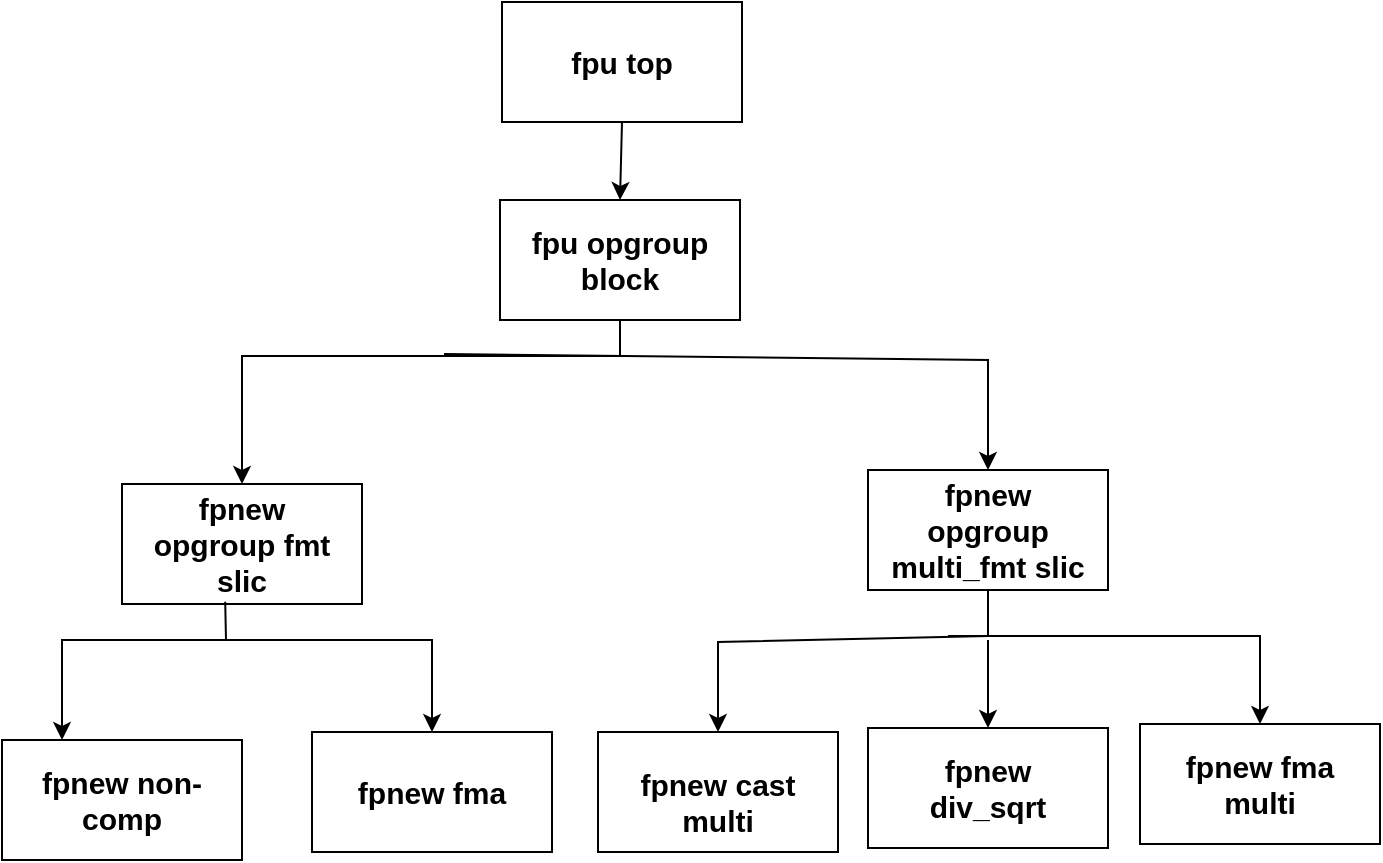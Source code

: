 <mxfile version="26.0.9">
  <diagram name="Page-1" id="lWrQ4EAAfbNxaAfVOQoC">
    <mxGraphModel dx="1808" dy="607" grid="0" gridSize="10" guides="1" tooltips="1" connect="1" arrows="1" fold="1" page="0" pageScale="1" pageWidth="850" pageHeight="1100" background="none" math="0" shadow="0">
      <root>
        <mxCell id="0" />
        <mxCell id="1" parent="0" />
        <mxCell id="wmvCU-1xR5RZZGSGPx9H-8" value="" style="rounded=0;whiteSpace=wrap;html=1;fontStyle=1;fontSize=15;" vertex="1" parent="1">
          <mxGeometry x="-370" y="550" width="120" height="60" as="geometry" />
        </mxCell>
        <mxCell id="wmvCU-1xR5RZZGSGPx9H-18" value="" style="group;fontStyle=1;fontSize=15;" vertex="1" connectable="0" parent="1">
          <mxGeometry x="-235" y="419" width="120" height="60" as="geometry" />
        </mxCell>
        <mxCell id="wmvCU-1xR5RZZGSGPx9H-9" value="" style="rounded=0;whiteSpace=wrap;html=1;fontStyle=1;fontSize=15;" vertex="1" parent="wmvCU-1xR5RZZGSGPx9H-18">
          <mxGeometry width="120" height="60" as="geometry" />
        </mxCell>
        <mxCell id="wmvCU-1xR5RZZGSGPx9H-15" value="fpnew opgroup multi_fmt slic" style="text;html=1;align=center;verticalAlign=middle;whiteSpace=wrap;rounded=0;fontStyle=1;fontSize=15;" vertex="1" parent="wmvCU-1xR5RZZGSGPx9H-18">
          <mxGeometry x="10" y="15" width="100" height="30" as="geometry" />
        </mxCell>
        <mxCell id="wmvCU-1xR5RZZGSGPx9H-19" value="" style="group;fontStyle=1;fontSize=15;" vertex="1" connectable="0" parent="1">
          <mxGeometry x="-668" y="554" width="120" height="60" as="geometry" />
        </mxCell>
        <mxCell id="wmvCU-1xR5RZZGSGPx9H-10" value="" style="rounded=0;whiteSpace=wrap;html=1;fontStyle=1;fontSize=15;" vertex="1" parent="wmvCU-1xR5RZZGSGPx9H-19">
          <mxGeometry width="120" height="60" as="geometry" />
        </mxCell>
        <mxCell id="wmvCU-1xR5RZZGSGPx9H-16" value="fpnew non-comp" style="text;html=1;align=center;verticalAlign=middle;whiteSpace=wrap;rounded=0;fontStyle=1;fontSize=15;" vertex="1" parent="wmvCU-1xR5RZZGSGPx9H-19">
          <mxGeometry x="10" y="15" width="100" height="30" as="geometry" />
        </mxCell>
        <mxCell id="wmvCU-1xR5RZZGSGPx9H-20" value="" style="group;fontStyle=1;fontSize=15;" vertex="1" connectable="0" parent="1">
          <mxGeometry x="-608" y="426" width="120" height="60" as="geometry" />
        </mxCell>
        <mxCell id="wmvCU-1xR5RZZGSGPx9H-6" value="" style="rounded=0;whiteSpace=wrap;html=1;fontStyle=1;fontSize=15;" vertex="1" parent="wmvCU-1xR5RZZGSGPx9H-20">
          <mxGeometry width="120" height="60" as="geometry" />
        </mxCell>
        <mxCell id="wmvCU-1xR5RZZGSGPx9H-14" value="fpnew opgroup fmt slic" style="text;html=1;align=center;verticalAlign=middle;whiteSpace=wrap;rounded=0;fontStyle=1;fontSize=15;" vertex="1" parent="wmvCU-1xR5RZZGSGPx9H-20">
          <mxGeometry x="10" y="15" width="100" height="30" as="geometry" />
        </mxCell>
        <mxCell id="wmvCU-1xR5RZZGSGPx9H-21" value="" style="group;fontStyle=1;fontSize=15;" vertex="1" connectable="0" parent="1">
          <mxGeometry x="-513" y="550" width="120" height="60" as="geometry" />
        </mxCell>
        <mxCell id="wmvCU-1xR5RZZGSGPx9H-7" value="" style="rounded=0;whiteSpace=wrap;html=1;fontStyle=1;fontSize=15;" vertex="1" parent="wmvCU-1xR5RZZGSGPx9H-21">
          <mxGeometry width="120" height="60" as="geometry" />
        </mxCell>
        <mxCell id="wmvCU-1xR5RZZGSGPx9H-17" value="fpnew fma" style="text;html=1;align=center;verticalAlign=middle;whiteSpace=wrap;rounded=0;fontStyle=1;fontSize=15;" vertex="1" parent="wmvCU-1xR5RZZGSGPx9H-21">
          <mxGeometry x="10" y="15" width="100" height="30" as="geometry" />
        </mxCell>
        <mxCell id="wmvCU-1xR5RZZGSGPx9H-23" value="fpnew cast multi" style="text;html=1;align=center;verticalAlign=middle;whiteSpace=wrap;rounded=0;fontStyle=1;fontSize=15;" vertex="1" parent="1">
          <mxGeometry x="-360" y="570" width="100" height="30" as="geometry" />
        </mxCell>
        <mxCell id="wmvCU-1xR5RZZGSGPx9H-26" value="" style="endArrow=classic;html=1;rounded=0;exitX=0.5;exitY=1;exitDx=0;exitDy=0;entryX=0.5;entryY=0;entryDx=0;entryDy=0;fontStyle=1;fontSize=15;" edge="1" parent="1" source="wmvCU-1xR5RZZGSGPx9H-3" target="wmvCU-1xR5RZZGSGPx9H-5">
          <mxGeometry width="50" height="50" relative="1" as="geometry">
            <mxPoint x="-420" y="479" as="sourcePoint" />
            <mxPoint x="-370" y="429" as="targetPoint" />
          </mxGeometry>
        </mxCell>
        <mxCell id="wmvCU-1xR5RZZGSGPx9H-27" value="" style="endArrow=classic;html=1;rounded=0;exitX=0.5;exitY=1;exitDx=0;exitDy=0;entryX=0.5;entryY=0;entryDx=0;entryDy=0;fontStyle=1;fontSize=15;" edge="1" parent="1" source="wmvCU-1xR5RZZGSGPx9H-5" target="wmvCU-1xR5RZZGSGPx9H-6">
          <mxGeometry width="50" height="50" relative="1" as="geometry">
            <mxPoint x="-420" y="479" as="sourcePoint" />
            <mxPoint x="-370" y="429" as="targetPoint" />
            <Array as="points">
              <mxPoint x="-359" y="362" />
              <mxPoint x="-548" y="362" />
            </Array>
          </mxGeometry>
        </mxCell>
        <mxCell id="wmvCU-1xR5RZZGSGPx9H-28" value="" style="endArrow=classic;html=1;rounded=0;entryX=0.5;entryY=0;entryDx=0;entryDy=0;fontStyle=1;fontSize=15;" edge="1" parent="1" target="wmvCU-1xR5RZZGSGPx9H-9">
          <mxGeometry width="50" height="50" relative="1" as="geometry">
            <mxPoint x="-447" y="361" as="sourcePoint" />
            <mxPoint x="-370" y="429" as="targetPoint" />
            <Array as="points">
              <mxPoint x="-175" y="364" />
            </Array>
          </mxGeometry>
        </mxCell>
        <mxCell id="wmvCU-1xR5RZZGSGPx9H-29" value="" style="endArrow=classic;html=1;rounded=0;exitX=0.43;exitY=0.981;exitDx=0;exitDy=0;exitPerimeter=0;entryX=0.25;entryY=0;entryDx=0;entryDy=0;fontStyle=1;fontSize=15;" edge="1" parent="1" source="wmvCU-1xR5RZZGSGPx9H-6" target="wmvCU-1xR5RZZGSGPx9H-10">
          <mxGeometry width="50" height="50" relative="1" as="geometry">
            <mxPoint x="-420" y="479" as="sourcePoint" />
            <mxPoint x="-370" y="429" as="targetPoint" />
            <Array as="points">
              <mxPoint x="-556" y="504" />
              <mxPoint x="-638" y="504" />
            </Array>
          </mxGeometry>
        </mxCell>
        <mxCell id="wmvCU-1xR5RZZGSGPx9H-30" value="" style="endArrow=classic;html=1;rounded=0;entryX=0.5;entryY=0;entryDx=0;entryDy=0;fontStyle=1;fontSize=15;" edge="1" parent="1" target="wmvCU-1xR5RZZGSGPx9H-7">
          <mxGeometry width="50" height="50" relative="1" as="geometry">
            <mxPoint x="-562" y="504" as="sourcePoint" />
            <mxPoint x="-375" y="429" as="targetPoint" />
            <Array as="points">
              <mxPoint x="-453" y="504" />
            </Array>
          </mxGeometry>
        </mxCell>
        <mxCell id="wmvCU-1xR5RZZGSGPx9H-31" value="" style="endArrow=classic;html=1;rounded=0;entryX=0.5;entryY=0;entryDx=0;entryDy=0;exitX=0.5;exitY=1;exitDx=0;exitDy=0;fontStyle=1;fontSize=15;" edge="1" parent="1" source="wmvCU-1xR5RZZGSGPx9H-9" target="wmvCU-1xR5RZZGSGPx9H-8">
          <mxGeometry width="50" height="50" relative="1" as="geometry">
            <mxPoint x="-425" y="479" as="sourcePoint" />
            <mxPoint x="-375" y="429" as="targetPoint" />
            <Array as="points">
              <mxPoint x="-175" y="502" />
              <mxPoint x="-310" y="505" />
            </Array>
          </mxGeometry>
        </mxCell>
        <mxCell id="wmvCU-1xR5RZZGSGPx9H-32" value="" style="endArrow=classic;html=1;rounded=0;entryX=0.5;entryY=0;entryDx=0;entryDy=0;fontStyle=1;fontSize=15;" edge="1" parent="1" target="wmvCU-1xR5RZZGSGPx9H-11">
          <mxGeometry width="50" height="50" relative="1" as="geometry">
            <mxPoint x="-175" y="504" as="sourcePoint" />
            <mxPoint x="-375" y="402" as="targetPoint" />
          </mxGeometry>
        </mxCell>
        <mxCell id="wmvCU-1xR5RZZGSGPx9H-33" value="" style="endArrow=classic;html=1;rounded=0;entryX=0.5;entryY=0;entryDx=0;entryDy=0;fontStyle=1;fontSize=15;" edge="1" parent="1" target="wmvCU-1xR5RZZGSGPx9H-22">
          <mxGeometry width="50" height="50" relative="1" as="geometry">
            <mxPoint x="-195" y="502" as="sourcePoint" />
            <mxPoint x="-493" y="402" as="targetPoint" />
            <Array as="points">
              <mxPoint x="-39" y="502" />
            </Array>
          </mxGeometry>
        </mxCell>
        <mxCell id="wmvCU-1xR5RZZGSGPx9H-34" value="" style="group;fontStyle=1;fontSize=15;" vertex="1" connectable="0" parent="1">
          <mxGeometry x="-235" y="548" width="120" height="60" as="geometry" />
        </mxCell>
        <mxCell id="wmvCU-1xR5RZZGSGPx9H-11" value="" style="rounded=0;whiteSpace=wrap;html=1;fontStyle=1;fontSize=15;" vertex="1" parent="wmvCU-1xR5RZZGSGPx9H-34">
          <mxGeometry width="120" height="60" as="geometry" />
        </mxCell>
        <mxCell id="wmvCU-1xR5RZZGSGPx9H-24" value="fpnew div_sqrt" style="text;html=1;align=center;verticalAlign=middle;whiteSpace=wrap;rounded=0;fontStyle=1;fontSize=15;" vertex="1" parent="wmvCU-1xR5RZZGSGPx9H-34">
          <mxGeometry x="10" y="15" width="100" height="30" as="geometry" />
        </mxCell>
        <mxCell id="wmvCU-1xR5RZZGSGPx9H-35" value="" style="group;fontStyle=1;fontSize=15;" vertex="1" connectable="0" parent="1">
          <mxGeometry x="-419" y="284" width="120" height="60" as="geometry" />
        </mxCell>
        <mxCell id="wmvCU-1xR5RZZGSGPx9H-5" value="" style="rounded=0;whiteSpace=wrap;html=1;fontStyle=1;fontSize=15;" vertex="1" parent="wmvCU-1xR5RZZGSGPx9H-35">
          <mxGeometry width="120" height="60" as="geometry" />
        </mxCell>
        <mxCell id="wmvCU-1xR5RZZGSGPx9H-13" value="fpu opgroup block" style="text;html=1;align=center;verticalAlign=middle;whiteSpace=wrap;rounded=0;fontStyle=1;fontSize=15;" vertex="1" parent="wmvCU-1xR5RZZGSGPx9H-35">
          <mxGeometry x="10" y="15" width="100" height="30" as="geometry" />
        </mxCell>
        <mxCell id="wmvCU-1xR5RZZGSGPx9H-36" value="" style="group;fontStyle=1;fontSize=15;" vertex="1" connectable="0" parent="1">
          <mxGeometry x="-418" y="185" width="120" height="60" as="geometry" />
        </mxCell>
        <mxCell id="wmvCU-1xR5RZZGSGPx9H-3" value="" style="rounded=0;whiteSpace=wrap;html=1;fontStyle=1;fontSize=15;" vertex="1" parent="wmvCU-1xR5RZZGSGPx9H-36">
          <mxGeometry width="120" height="60" as="geometry" />
        </mxCell>
        <mxCell id="wmvCU-1xR5RZZGSGPx9H-12" value="fpu top" style="text;html=1;align=center;verticalAlign=middle;whiteSpace=wrap;rounded=0;fontStyle=1;fontSize=15;" vertex="1" parent="wmvCU-1xR5RZZGSGPx9H-36">
          <mxGeometry x="30" y="15" width="60" height="30" as="geometry" />
        </mxCell>
        <mxCell id="wmvCU-1xR5RZZGSGPx9H-37" value="" style="group;fontStyle=1;fontSize=15;" vertex="1" connectable="0" parent="1">
          <mxGeometry x="-99" y="546" width="120" height="60" as="geometry" />
        </mxCell>
        <mxCell id="wmvCU-1xR5RZZGSGPx9H-22" value="" style="rounded=0;whiteSpace=wrap;html=1;fontStyle=1;fontSize=15;" vertex="1" parent="wmvCU-1xR5RZZGSGPx9H-37">
          <mxGeometry width="120" height="60" as="geometry" />
        </mxCell>
        <mxCell id="wmvCU-1xR5RZZGSGPx9H-25" value="fpnew fma multi" style="text;html=1;align=center;verticalAlign=middle;whiteSpace=wrap;rounded=0;fontStyle=1;fontSize=15;" vertex="1" parent="wmvCU-1xR5RZZGSGPx9H-37">
          <mxGeometry x="10" y="15" width="100" height="30" as="geometry" />
        </mxCell>
      </root>
    </mxGraphModel>
  </diagram>
</mxfile>
